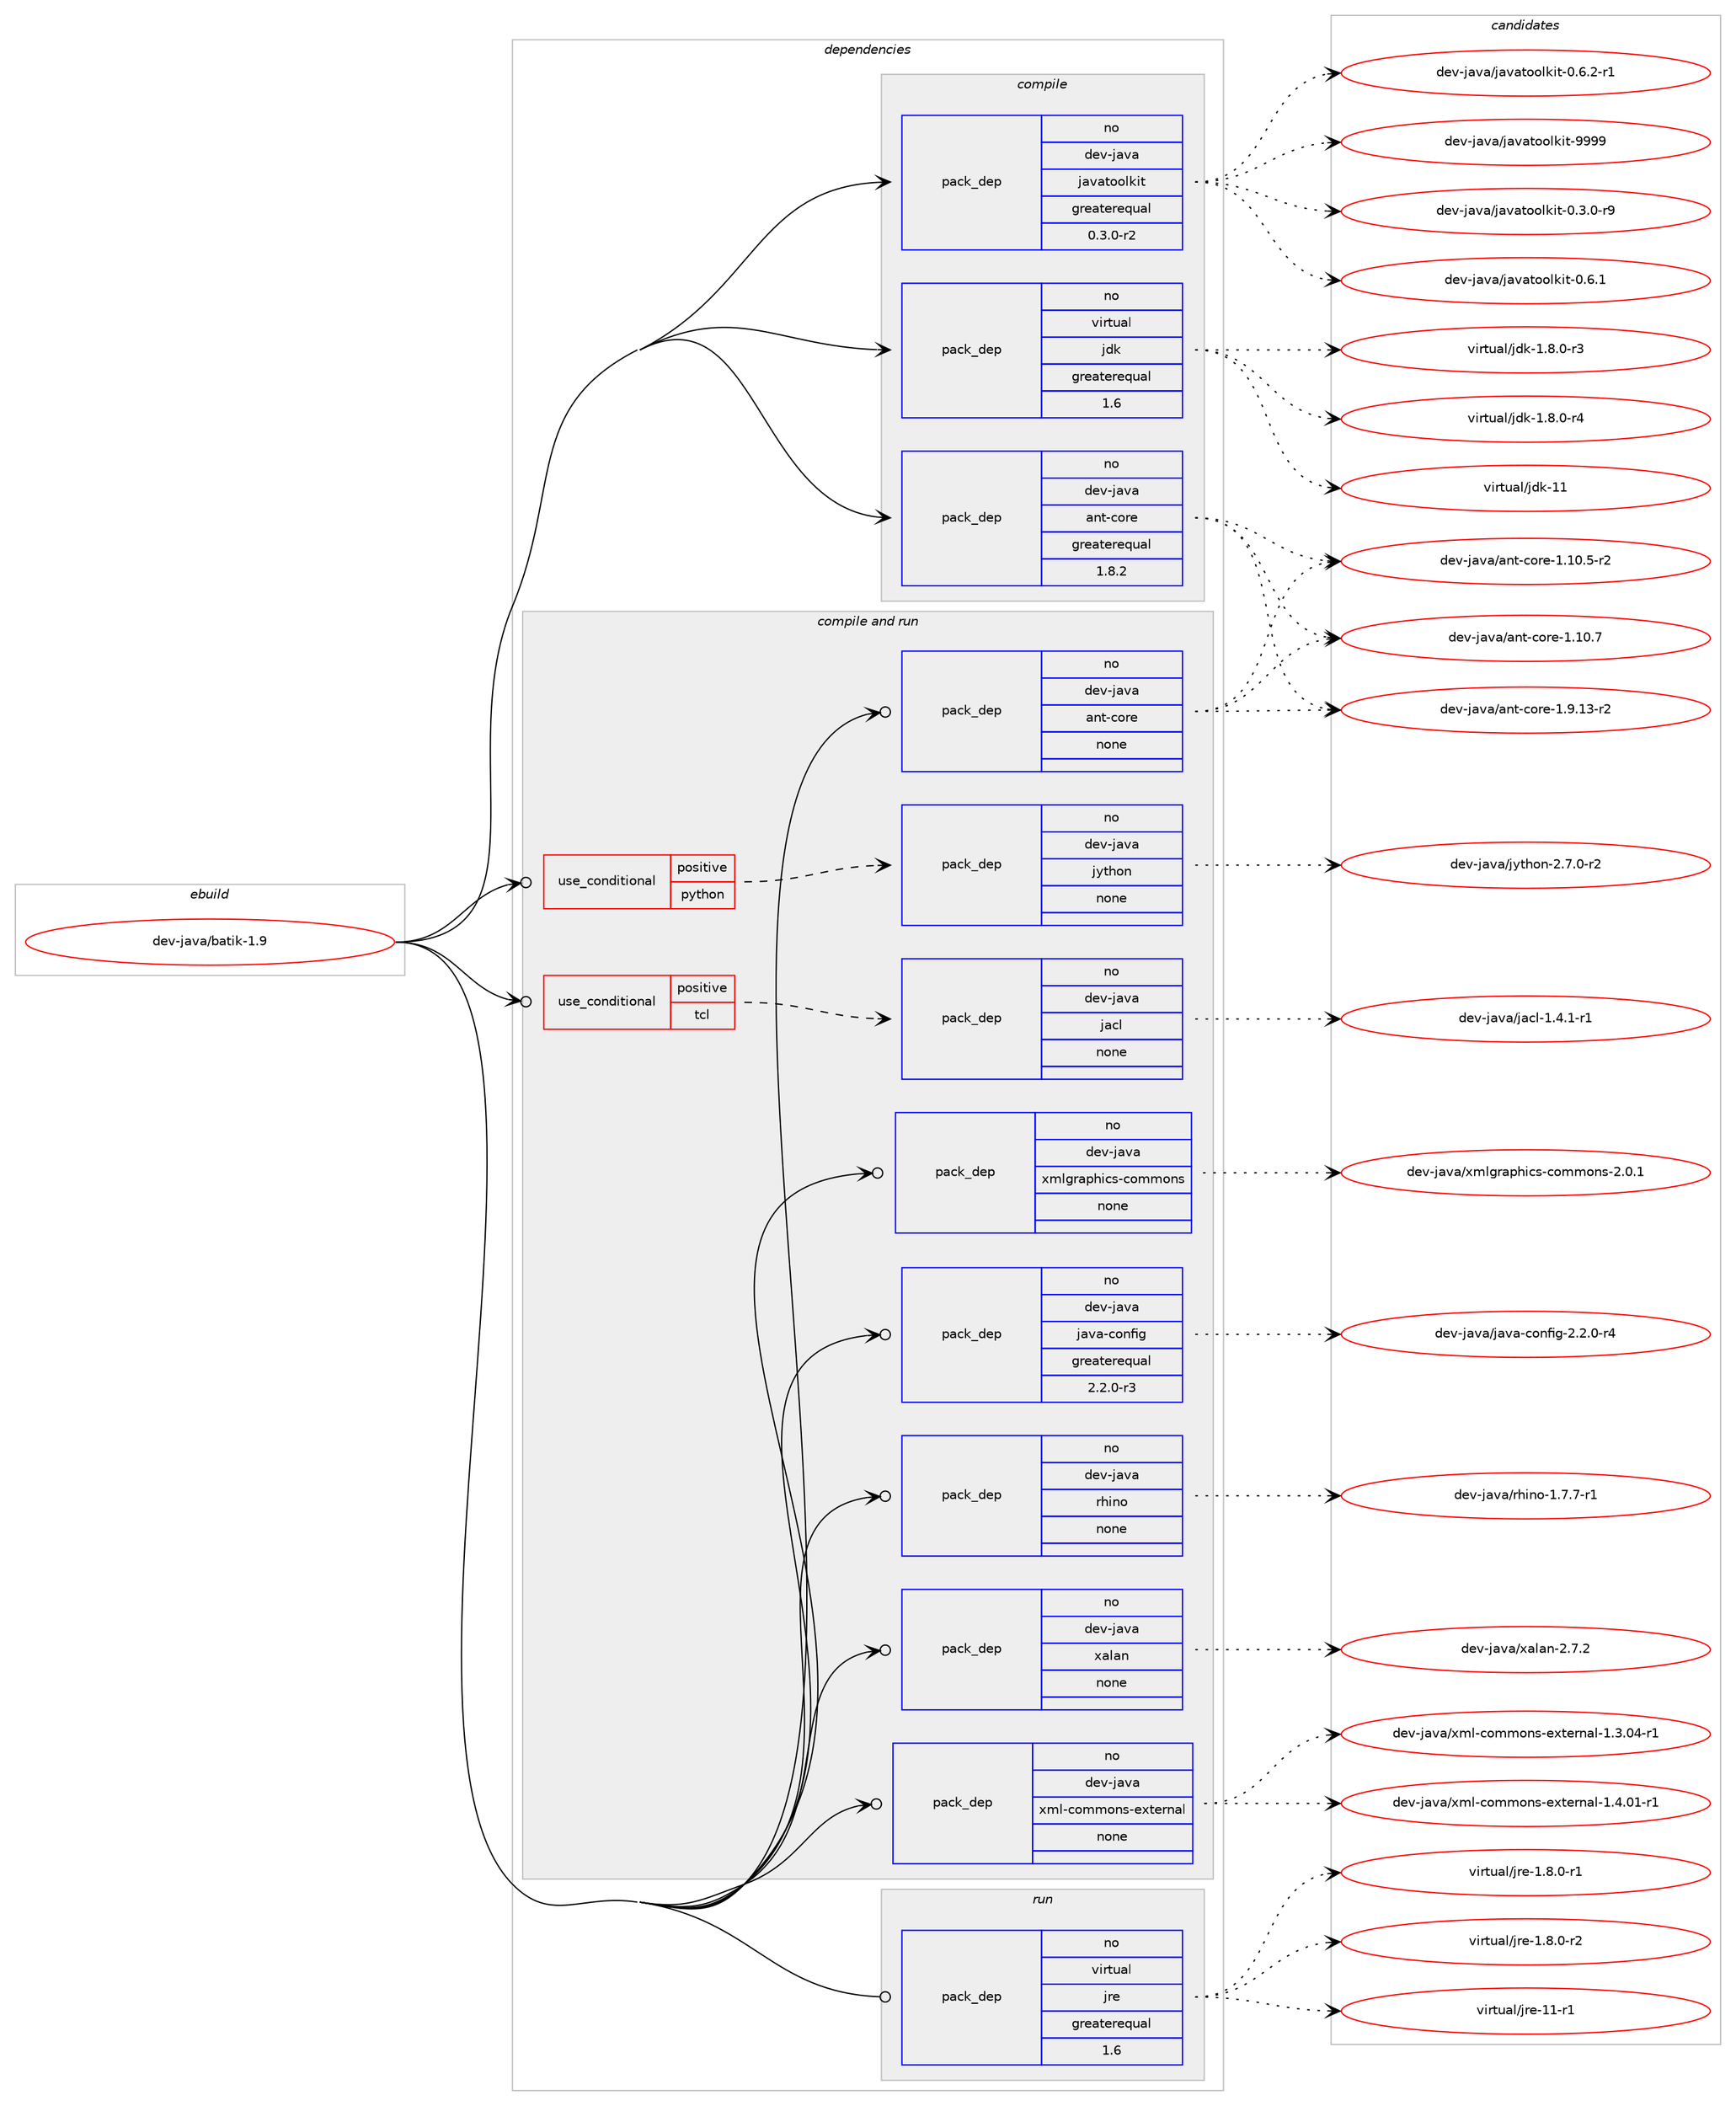digraph prolog {

# *************
# Graph options
# *************

newrank=true;
concentrate=true;
compound=true;
graph [rankdir=LR,fontname=Helvetica,fontsize=10,ranksep=1.5];#, ranksep=2.5, nodesep=0.2];
edge  [arrowhead=vee];
node  [fontname=Helvetica,fontsize=10];

# **********
# The ebuild
# **********

subgraph cluster_leftcol {
color=gray;
rank=same;
label=<<i>ebuild</i>>;
id [label="dev-java/batik-1.9", color=red, width=4, href="../dev-java/batik-1.9.svg"];
}

# ****************
# The dependencies
# ****************

subgraph cluster_midcol {
color=gray;
label=<<i>dependencies</i>>;
subgraph cluster_compile {
fillcolor="#eeeeee";
style=filled;
label=<<i>compile</i>>;
subgraph pack411468 {
dependency551222 [label=<<TABLE BORDER="0" CELLBORDER="1" CELLSPACING="0" CELLPADDING="4" WIDTH="220"><TR><TD ROWSPAN="6" CELLPADDING="30">pack_dep</TD></TR><TR><TD WIDTH="110">no</TD></TR><TR><TD>dev-java</TD></TR><TR><TD>ant-core</TD></TR><TR><TD>greaterequal</TD></TR><TR><TD>1.8.2</TD></TR></TABLE>>, shape=none, color=blue];
}
id:e -> dependency551222:w [weight=20,style="solid",arrowhead="vee"];
subgraph pack411469 {
dependency551223 [label=<<TABLE BORDER="0" CELLBORDER="1" CELLSPACING="0" CELLPADDING="4" WIDTH="220"><TR><TD ROWSPAN="6" CELLPADDING="30">pack_dep</TD></TR><TR><TD WIDTH="110">no</TD></TR><TR><TD>dev-java</TD></TR><TR><TD>javatoolkit</TD></TR><TR><TD>greaterequal</TD></TR><TR><TD>0.3.0-r2</TD></TR></TABLE>>, shape=none, color=blue];
}
id:e -> dependency551223:w [weight=20,style="solid",arrowhead="vee"];
subgraph pack411470 {
dependency551224 [label=<<TABLE BORDER="0" CELLBORDER="1" CELLSPACING="0" CELLPADDING="4" WIDTH="220"><TR><TD ROWSPAN="6" CELLPADDING="30">pack_dep</TD></TR><TR><TD WIDTH="110">no</TD></TR><TR><TD>virtual</TD></TR><TR><TD>jdk</TD></TR><TR><TD>greaterequal</TD></TR><TR><TD>1.6</TD></TR></TABLE>>, shape=none, color=blue];
}
id:e -> dependency551224:w [weight=20,style="solid",arrowhead="vee"];
}
subgraph cluster_compileandrun {
fillcolor="#eeeeee";
style=filled;
label=<<i>compile and run</i>>;
subgraph cond128584 {
dependency551225 [label=<<TABLE BORDER="0" CELLBORDER="1" CELLSPACING="0" CELLPADDING="4"><TR><TD ROWSPAN="3" CELLPADDING="10">use_conditional</TD></TR><TR><TD>positive</TD></TR><TR><TD>python</TD></TR></TABLE>>, shape=none, color=red];
subgraph pack411471 {
dependency551226 [label=<<TABLE BORDER="0" CELLBORDER="1" CELLSPACING="0" CELLPADDING="4" WIDTH="220"><TR><TD ROWSPAN="6" CELLPADDING="30">pack_dep</TD></TR><TR><TD WIDTH="110">no</TD></TR><TR><TD>dev-java</TD></TR><TR><TD>jython</TD></TR><TR><TD>none</TD></TR><TR><TD></TD></TR></TABLE>>, shape=none, color=blue];
}
dependency551225:e -> dependency551226:w [weight=20,style="dashed",arrowhead="vee"];
}
id:e -> dependency551225:w [weight=20,style="solid",arrowhead="odotvee"];
subgraph cond128585 {
dependency551227 [label=<<TABLE BORDER="0" CELLBORDER="1" CELLSPACING="0" CELLPADDING="4"><TR><TD ROWSPAN="3" CELLPADDING="10">use_conditional</TD></TR><TR><TD>positive</TD></TR><TR><TD>tcl</TD></TR></TABLE>>, shape=none, color=red];
subgraph pack411472 {
dependency551228 [label=<<TABLE BORDER="0" CELLBORDER="1" CELLSPACING="0" CELLPADDING="4" WIDTH="220"><TR><TD ROWSPAN="6" CELLPADDING="30">pack_dep</TD></TR><TR><TD WIDTH="110">no</TD></TR><TR><TD>dev-java</TD></TR><TR><TD>jacl</TD></TR><TR><TD>none</TD></TR><TR><TD></TD></TR></TABLE>>, shape=none, color=blue];
}
dependency551227:e -> dependency551228:w [weight=20,style="dashed",arrowhead="vee"];
}
id:e -> dependency551227:w [weight=20,style="solid",arrowhead="odotvee"];
subgraph pack411473 {
dependency551229 [label=<<TABLE BORDER="0" CELLBORDER="1" CELLSPACING="0" CELLPADDING="4" WIDTH="220"><TR><TD ROWSPAN="6" CELLPADDING="30">pack_dep</TD></TR><TR><TD WIDTH="110">no</TD></TR><TR><TD>dev-java</TD></TR><TR><TD>ant-core</TD></TR><TR><TD>none</TD></TR><TR><TD></TD></TR></TABLE>>, shape=none, color=blue];
}
id:e -> dependency551229:w [weight=20,style="solid",arrowhead="odotvee"];
subgraph pack411474 {
dependency551230 [label=<<TABLE BORDER="0" CELLBORDER="1" CELLSPACING="0" CELLPADDING="4" WIDTH="220"><TR><TD ROWSPAN="6" CELLPADDING="30">pack_dep</TD></TR><TR><TD WIDTH="110">no</TD></TR><TR><TD>dev-java</TD></TR><TR><TD>java-config</TD></TR><TR><TD>greaterequal</TD></TR><TR><TD>2.2.0-r3</TD></TR></TABLE>>, shape=none, color=blue];
}
id:e -> dependency551230:w [weight=20,style="solid",arrowhead="odotvee"];
subgraph pack411475 {
dependency551231 [label=<<TABLE BORDER="0" CELLBORDER="1" CELLSPACING="0" CELLPADDING="4" WIDTH="220"><TR><TD ROWSPAN="6" CELLPADDING="30">pack_dep</TD></TR><TR><TD WIDTH="110">no</TD></TR><TR><TD>dev-java</TD></TR><TR><TD>rhino</TD></TR><TR><TD>none</TD></TR><TR><TD></TD></TR></TABLE>>, shape=none, color=blue];
}
id:e -> dependency551231:w [weight=20,style="solid",arrowhead="odotvee"];
subgraph pack411476 {
dependency551232 [label=<<TABLE BORDER="0" CELLBORDER="1" CELLSPACING="0" CELLPADDING="4" WIDTH="220"><TR><TD ROWSPAN="6" CELLPADDING="30">pack_dep</TD></TR><TR><TD WIDTH="110">no</TD></TR><TR><TD>dev-java</TD></TR><TR><TD>xalan</TD></TR><TR><TD>none</TD></TR><TR><TD></TD></TR></TABLE>>, shape=none, color=blue];
}
id:e -> dependency551232:w [weight=20,style="solid",arrowhead="odotvee"];
subgraph pack411477 {
dependency551233 [label=<<TABLE BORDER="0" CELLBORDER="1" CELLSPACING="0" CELLPADDING="4" WIDTH="220"><TR><TD ROWSPAN="6" CELLPADDING="30">pack_dep</TD></TR><TR><TD WIDTH="110">no</TD></TR><TR><TD>dev-java</TD></TR><TR><TD>xml-commons-external</TD></TR><TR><TD>none</TD></TR><TR><TD></TD></TR></TABLE>>, shape=none, color=blue];
}
id:e -> dependency551233:w [weight=20,style="solid",arrowhead="odotvee"];
subgraph pack411478 {
dependency551234 [label=<<TABLE BORDER="0" CELLBORDER="1" CELLSPACING="0" CELLPADDING="4" WIDTH="220"><TR><TD ROWSPAN="6" CELLPADDING="30">pack_dep</TD></TR><TR><TD WIDTH="110">no</TD></TR><TR><TD>dev-java</TD></TR><TR><TD>xmlgraphics-commons</TD></TR><TR><TD>none</TD></TR><TR><TD></TD></TR></TABLE>>, shape=none, color=blue];
}
id:e -> dependency551234:w [weight=20,style="solid",arrowhead="odotvee"];
}
subgraph cluster_run {
fillcolor="#eeeeee";
style=filled;
label=<<i>run</i>>;
subgraph pack411479 {
dependency551235 [label=<<TABLE BORDER="0" CELLBORDER="1" CELLSPACING="0" CELLPADDING="4" WIDTH="220"><TR><TD ROWSPAN="6" CELLPADDING="30">pack_dep</TD></TR><TR><TD WIDTH="110">no</TD></TR><TR><TD>virtual</TD></TR><TR><TD>jre</TD></TR><TR><TD>greaterequal</TD></TR><TR><TD>1.6</TD></TR></TABLE>>, shape=none, color=blue];
}
id:e -> dependency551235:w [weight=20,style="solid",arrowhead="odot"];
}
}

# **************
# The candidates
# **************

subgraph cluster_choices {
rank=same;
color=gray;
label=<<i>candidates</i>>;

subgraph choice411468 {
color=black;
nodesep=1;
choice10010111845106971189747971101164599111114101454946494846534511450 [label="dev-java/ant-core-1.10.5-r2", color=red, width=4,href="../dev-java/ant-core-1.10.5-r2.svg"];
choice1001011184510697118974797110116459911111410145494649484655 [label="dev-java/ant-core-1.10.7", color=red, width=4,href="../dev-java/ant-core-1.10.7.svg"];
choice10010111845106971189747971101164599111114101454946574649514511450 [label="dev-java/ant-core-1.9.13-r2", color=red, width=4,href="../dev-java/ant-core-1.9.13-r2.svg"];
dependency551222:e -> choice10010111845106971189747971101164599111114101454946494846534511450:w [style=dotted,weight="100"];
dependency551222:e -> choice1001011184510697118974797110116459911111410145494649484655:w [style=dotted,weight="100"];
dependency551222:e -> choice10010111845106971189747971101164599111114101454946574649514511450:w [style=dotted,weight="100"];
}
subgraph choice411469 {
color=black;
nodesep=1;
choice1001011184510697118974710697118971161111111081071051164548465146484511457 [label="dev-java/javatoolkit-0.3.0-r9", color=red, width=4,href="../dev-java/javatoolkit-0.3.0-r9.svg"];
choice100101118451069711897471069711897116111111108107105116454846544649 [label="dev-java/javatoolkit-0.6.1", color=red, width=4,href="../dev-java/javatoolkit-0.6.1.svg"];
choice1001011184510697118974710697118971161111111081071051164548465446504511449 [label="dev-java/javatoolkit-0.6.2-r1", color=red, width=4,href="../dev-java/javatoolkit-0.6.2-r1.svg"];
choice1001011184510697118974710697118971161111111081071051164557575757 [label="dev-java/javatoolkit-9999", color=red, width=4,href="../dev-java/javatoolkit-9999.svg"];
dependency551223:e -> choice1001011184510697118974710697118971161111111081071051164548465146484511457:w [style=dotted,weight="100"];
dependency551223:e -> choice100101118451069711897471069711897116111111108107105116454846544649:w [style=dotted,weight="100"];
dependency551223:e -> choice1001011184510697118974710697118971161111111081071051164548465446504511449:w [style=dotted,weight="100"];
dependency551223:e -> choice1001011184510697118974710697118971161111111081071051164557575757:w [style=dotted,weight="100"];
}
subgraph choice411470 {
color=black;
nodesep=1;
choice11810511411611797108471061001074549465646484511451 [label="virtual/jdk-1.8.0-r3", color=red, width=4,href="../virtual/jdk-1.8.0-r3.svg"];
choice11810511411611797108471061001074549465646484511452 [label="virtual/jdk-1.8.0-r4", color=red, width=4,href="../virtual/jdk-1.8.0-r4.svg"];
choice1181051141161179710847106100107454949 [label="virtual/jdk-11", color=red, width=4,href="../virtual/jdk-11.svg"];
dependency551224:e -> choice11810511411611797108471061001074549465646484511451:w [style=dotted,weight="100"];
dependency551224:e -> choice11810511411611797108471061001074549465646484511452:w [style=dotted,weight="100"];
dependency551224:e -> choice1181051141161179710847106100107454949:w [style=dotted,weight="100"];
}
subgraph choice411471 {
color=black;
nodesep=1;
choice100101118451069711897471061211161041111104550465546484511450 [label="dev-java/jython-2.7.0-r2", color=red, width=4,href="../dev-java/jython-2.7.0-r2.svg"];
dependency551226:e -> choice100101118451069711897471061211161041111104550465546484511450:w [style=dotted,weight="100"];
}
subgraph choice411472 {
color=black;
nodesep=1;
choice1001011184510697118974710697991084549465246494511449 [label="dev-java/jacl-1.4.1-r1", color=red, width=4,href="../dev-java/jacl-1.4.1-r1.svg"];
dependency551228:e -> choice1001011184510697118974710697991084549465246494511449:w [style=dotted,weight="100"];
}
subgraph choice411473 {
color=black;
nodesep=1;
choice10010111845106971189747971101164599111114101454946494846534511450 [label="dev-java/ant-core-1.10.5-r2", color=red, width=4,href="../dev-java/ant-core-1.10.5-r2.svg"];
choice1001011184510697118974797110116459911111410145494649484655 [label="dev-java/ant-core-1.10.7", color=red, width=4,href="../dev-java/ant-core-1.10.7.svg"];
choice10010111845106971189747971101164599111114101454946574649514511450 [label="dev-java/ant-core-1.9.13-r2", color=red, width=4,href="../dev-java/ant-core-1.9.13-r2.svg"];
dependency551229:e -> choice10010111845106971189747971101164599111114101454946494846534511450:w [style=dotted,weight="100"];
dependency551229:e -> choice1001011184510697118974797110116459911111410145494649484655:w [style=dotted,weight="100"];
dependency551229:e -> choice10010111845106971189747971101164599111114101454946574649514511450:w [style=dotted,weight="100"];
}
subgraph choice411474 {
color=black;
nodesep=1;
choice10010111845106971189747106971189745991111101021051034550465046484511452 [label="dev-java/java-config-2.2.0-r4", color=red, width=4,href="../dev-java/java-config-2.2.0-r4.svg"];
dependency551230:e -> choice10010111845106971189747106971189745991111101021051034550465046484511452:w [style=dotted,weight="100"];
}
subgraph choice411475 {
color=black;
nodesep=1;
choice100101118451069711897471141041051101114549465546554511449 [label="dev-java/rhino-1.7.7-r1", color=red, width=4,href="../dev-java/rhino-1.7.7-r1.svg"];
dependency551231:e -> choice100101118451069711897471141041051101114549465546554511449:w [style=dotted,weight="100"];
}
subgraph choice411476 {
color=black;
nodesep=1;
choice100101118451069711897471209710897110455046554650 [label="dev-java/xalan-2.7.2", color=red, width=4,href="../dev-java/xalan-2.7.2.svg"];
dependency551232:e -> choice100101118451069711897471209710897110455046554650:w [style=dotted,weight="100"];
}
subgraph choice411477 {
color=black;
nodesep=1;
choice1001011184510697118974712010910845991111091091111101154510112011610111411097108454946514648524511449 [label="dev-java/xml-commons-external-1.3.04-r1", color=red, width=4,href="../dev-java/xml-commons-external-1.3.04-r1.svg"];
choice1001011184510697118974712010910845991111091091111101154510112011610111411097108454946524648494511449 [label="dev-java/xml-commons-external-1.4.01-r1", color=red, width=4,href="../dev-java/xml-commons-external-1.4.01-r1.svg"];
dependency551233:e -> choice1001011184510697118974712010910845991111091091111101154510112011610111411097108454946514648524511449:w [style=dotted,weight="100"];
dependency551233:e -> choice1001011184510697118974712010910845991111091091111101154510112011610111411097108454946524648494511449:w [style=dotted,weight="100"];
}
subgraph choice411478 {
color=black;
nodesep=1;
choice1001011184510697118974712010910810311497112104105991154599111109109111110115455046484649 [label="dev-java/xmlgraphics-commons-2.0.1", color=red, width=4,href="../dev-java/xmlgraphics-commons-2.0.1.svg"];
dependency551234:e -> choice1001011184510697118974712010910810311497112104105991154599111109109111110115455046484649:w [style=dotted,weight="100"];
}
subgraph choice411479 {
color=black;
nodesep=1;
choice11810511411611797108471061141014549465646484511449 [label="virtual/jre-1.8.0-r1", color=red, width=4,href="../virtual/jre-1.8.0-r1.svg"];
choice11810511411611797108471061141014549465646484511450 [label="virtual/jre-1.8.0-r2", color=red, width=4,href="../virtual/jre-1.8.0-r2.svg"];
choice11810511411611797108471061141014549494511449 [label="virtual/jre-11-r1", color=red, width=4,href="../virtual/jre-11-r1.svg"];
dependency551235:e -> choice11810511411611797108471061141014549465646484511449:w [style=dotted,weight="100"];
dependency551235:e -> choice11810511411611797108471061141014549465646484511450:w [style=dotted,weight="100"];
dependency551235:e -> choice11810511411611797108471061141014549494511449:w [style=dotted,weight="100"];
}
}

}
